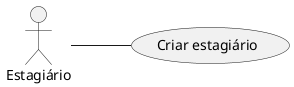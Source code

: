 @startuml estagiario

left to right direction

usecase "Criar estagiário" as criarEstagiario

actor "Estagiário" as estagiario

estagiario -- criarEstagiario

@enduml